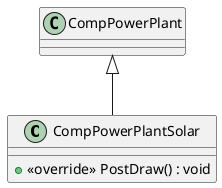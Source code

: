 @startuml
class CompPowerPlantSolar {
    + <<override>> PostDraw() : void
}
CompPowerPlant <|-- CompPowerPlantSolar
@enduml
